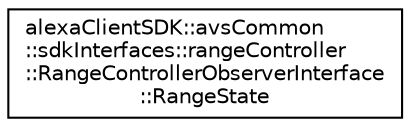 digraph "Graphical Class Hierarchy"
{
 // LATEX_PDF_SIZE
  edge [fontname="Helvetica",fontsize="10",labelfontname="Helvetica",labelfontsize="10"];
  node [fontname="Helvetica",fontsize="10",shape=record];
  rankdir="LR";
  Node0 [label="alexaClientSDK::avsCommon\l::sdkInterfaces::rangeController\l::RangeControllerObserverInterface\l::RangeState",height=0.2,width=0.4,color="black", fillcolor="white", style="filled",URL="$structalexa_client_s_d_k_1_1avs_common_1_1sdk_interfaces_1_1range_controller_1_1_range_controllebb5f0f424d3196d201b0087d0f15a1ce.html",tooltip=" "];
}
